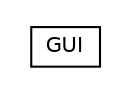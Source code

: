 #!/usr/local/bin/dot
#
# Class diagram 
# Generated by UMLGraph version R5_6-24-gf6e263 (http://www.umlgraph.org/)
#

digraph G {
	edge [fontname="Helvetica",fontsize=10,labelfontname="Helvetica",labelfontsize=10];
	node [fontname="Helvetica",fontsize=10,shape=plaintext];
	nodesep=0.25;
	ranksep=0.5;
	// org.universAAL.lddi.manager.win.gui.GUI
	c1348218 [label=<<table title="org.universAAL.lddi.manager.win.gui.GUI" border="0" cellborder="1" cellspacing="0" cellpadding="2" port="p" href="./GUI.html">
		<tr><td><table border="0" cellspacing="0" cellpadding="1">
<tr><td align="center" balign="center"> GUI </td></tr>
		</table></td></tr>
		</table>>, URL="./GUI.html", fontname="Helvetica", fontcolor="black", fontsize=10.0];
}

